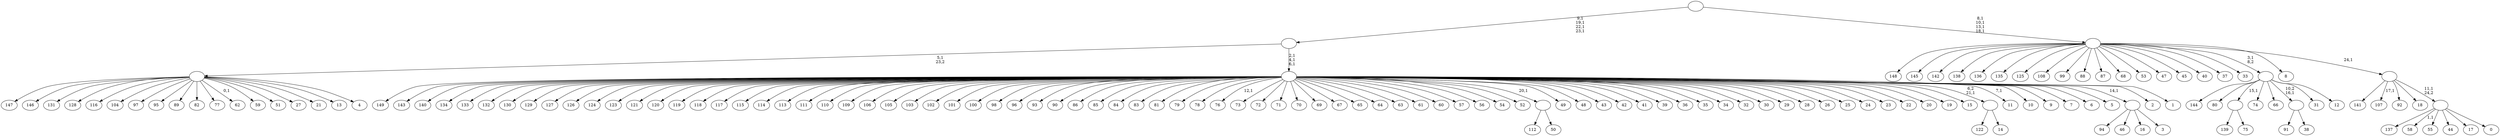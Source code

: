 digraph T {
	175 [label="149"]
	174 [label="148"]
	173 [label="147"]
	172 [label="146"]
	171 [label="145"]
	170 [label="144"]
	169 [label="143"]
	168 [label="142"]
	167 [label="141"]
	166 [label="140"]
	165 [label="139"]
	164 [label="138"]
	163 [label="137"]
	162 [label="136"]
	161 [label="135"]
	160 [label="134"]
	159 [label="133"]
	158 [label="132"]
	157 [label="131"]
	156 [label="130"]
	155 [label="129"]
	154 [label="128"]
	153 [label="127"]
	152 [label="126"]
	151 [label="125"]
	150 [label="124"]
	149 [label="123"]
	148 [label="122"]
	147 [label="121"]
	146 [label="120"]
	145 [label="119"]
	144 [label="118"]
	143 [label="117"]
	142 [label="116"]
	141 [label="115"]
	140 [label="114"]
	139 [label="113"]
	138 [label="112"]
	137 [label="111"]
	136 [label="110"]
	135 [label="109"]
	134 [label="108"]
	133 [label="107"]
	131 [label="106"]
	130 [label="105"]
	129 [label="104"]
	128 [label="103"]
	127 [label="102"]
	126 [label="101"]
	125 [label="100"]
	124 [label="99"]
	123 [label="98"]
	122 [label="97"]
	121 [label="96"]
	120 [label="95"]
	119 [label="94"]
	118 [label="93"]
	117 [label="92"]
	116 [label="91"]
	115 [label="90"]
	114 [label="89"]
	113 [label="88"]
	112 [label="87"]
	111 [label="86"]
	110 [label="85"]
	109 [label="84"]
	108 [label="83"]
	107 [label="82"]
	106 [label="81"]
	105 [label="80"]
	104 [label="79"]
	103 [label="78"]
	102 [label="77"]
	101 [label="76"]
	99 [label="75"]
	98 [label=""]
	97 [label="74"]
	96 [label="73"]
	95 [label="72"]
	94 [label="71"]
	93 [label="70"]
	92 [label="69"]
	91 [label="68"]
	90 [label="67"]
	89 [label="66"]
	88 [label="65"]
	87 [label="64"]
	86 [label="63"]
	85 [label="62"]
	83 [label="61"]
	82 [label="60"]
	81 [label="59"]
	80 [label="58"]
	78 [label="57"]
	77 [label="56"]
	76 [label="55"]
	75 [label="54"]
	74 [label="53"]
	73 [label="52"]
	72 [label="51"]
	71 [label="50"]
	70 [label=""]
	69 [label="49"]
	68 [label="48"]
	67 [label="47"]
	66 [label="46"]
	65 [label="45"]
	64 [label="44"]
	63 [label="43"]
	62 [label="42"]
	61 [label="41"]
	60 [label="40"]
	59 [label="39"]
	58 [label="38"]
	57 [label=""]
	56 [label="37"]
	55 [label="36"]
	54 [label="35"]
	53 [label="34"]
	52 [label="33"]
	51 [label="32"]
	50 [label="31"]
	49 [label="30"]
	48 [label="29"]
	47 [label="28"]
	46 [label="27"]
	45 [label="26"]
	44 [label="25"]
	43 [label="24"]
	42 [label="23"]
	41 [label="22"]
	40 [label="21"]
	39 [label="20"]
	38 [label="19"]
	37 [label="18"]
	36 [label="17"]
	35 [label="16"]
	34 [label="15"]
	33 [label="14"]
	32 [label=""]
	31 [label="13"]
	30 [label="12"]
	29 [label=""]
	28 [label="11"]
	26 [label="10"]
	25 [label="9"]
	24 [label="8"]
	23 [label="7"]
	22 [label="6"]
	21 [label="5"]
	20 [label="4"]
	19 [label=""]
	18 [label="3"]
	17 [label=""]
	16 [label="2"]
	15 [label="1"]
	14 [label=""]
	11 [label=""]
	7 [label="0"]
	6 [label=""]
	5 [label=""]
	4 [label=""]
	0 [label=""]
	98 -> 165 [label=""]
	98 -> 99 [label=""]
	70 -> 138 [label=""]
	70 -> 71 [label=""]
	57 -> 116 [label=""]
	57 -> 58 [label=""]
	32 -> 148 [label=""]
	32 -> 33 [label=""]
	29 -> 170 [label=""]
	29 -> 105 [label=""]
	29 -> 98 [label="15,1"]
	29 -> 97 [label=""]
	29 -> 89 [label=""]
	29 -> 57 [label="10,2\n16,1"]
	29 -> 50 [label=""]
	29 -> 30 [label=""]
	19 -> 85 [label="0,1"]
	19 -> 173 [label=""]
	19 -> 172 [label=""]
	19 -> 157 [label=""]
	19 -> 154 [label=""]
	19 -> 142 [label=""]
	19 -> 129 [label=""]
	19 -> 122 [label=""]
	19 -> 120 [label=""]
	19 -> 114 [label=""]
	19 -> 107 [label=""]
	19 -> 102 [label=""]
	19 -> 81 [label=""]
	19 -> 72 [label=""]
	19 -> 46 [label=""]
	19 -> 40 [label=""]
	19 -> 31 [label=""]
	19 -> 20 [label=""]
	17 -> 119 [label=""]
	17 -> 66 [label=""]
	17 -> 35 [label=""]
	17 -> 18 [label=""]
	14 -> 28 [label="7,1"]
	14 -> 101 [label="12,1"]
	14 -> 175 [label=""]
	14 -> 169 [label=""]
	14 -> 166 [label=""]
	14 -> 160 [label=""]
	14 -> 159 [label=""]
	14 -> 158 [label=""]
	14 -> 156 [label=""]
	14 -> 155 [label=""]
	14 -> 153 [label=""]
	14 -> 152 [label=""]
	14 -> 150 [label=""]
	14 -> 149 [label=""]
	14 -> 147 [label=""]
	14 -> 146 [label=""]
	14 -> 145 [label=""]
	14 -> 144 [label=""]
	14 -> 143 [label=""]
	14 -> 141 [label=""]
	14 -> 140 [label=""]
	14 -> 139 [label=""]
	14 -> 137 [label=""]
	14 -> 136 [label=""]
	14 -> 135 [label=""]
	14 -> 131 [label=""]
	14 -> 130 [label=""]
	14 -> 128 [label=""]
	14 -> 127 [label=""]
	14 -> 126 [label=""]
	14 -> 125 [label=""]
	14 -> 123 [label=""]
	14 -> 121 [label=""]
	14 -> 118 [label=""]
	14 -> 115 [label=""]
	14 -> 111 [label=""]
	14 -> 110 [label=""]
	14 -> 109 [label=""]
	14 -> 108 [label=""]
	14 -> 106 [label=""]
	14 -> 104 [label=""]
	14 -> 103 [label=""]
	14 -> 96 [label=""]
	14 -> 95 [label=""]
	14 -> 94 [label=""]
	14 -> 93 [label=""]
	14 -> 92 [label=""]
	14 -> 90 [label=""]
	14 -> 88 [label=""]
	14 -> 87 [label=""]
	14 -> 86 [label=""]
	14 -> 83 [label=""]
	14 -> 82 [label=""]
	14 -> 78 [label=""]
	14 -> 77 [label=""]
	14 -> 75 [label=""]
	14 -> 73 [label=""]
	14 -> 70 [label="20,1"]
	14 -> 69 [label=""]
	14 -> 68 [label=""]
	14 -> 63 [label=""]
	14 -> 62 [label=""]
	14 -> 61 [label=""]
	14 -> 59 [label=""]
	14 -> 55 [label=""]
	14 -> 54 [label=""]
	14 -> 53 [label=""]
	14 -> 51 [label=""]
	14 -> 49 [label=""]
	14 -> 48 [label=""]
	14 -> 47 [label=""]
	14 -> 45 [label=""]
	14 -> 44 [label=""]
	14 -> 43 [label=""]
	14 -> 42 [label=""]
	14 -> 41 [label=""]
	14 -> 39 [label=""]
	14 -> 38 [label=""]
	14 -> 34 [label=""]
	14 -> 32 [label="6,2\n21,1"]
	14 -> 26 [label=""]
	14 -> 25 [label=""]
	14 -> 23 [label=""]
	14 -> 22 [label=""]
	14 -> 21 [label=""]
	14 -> 17 [label="14,1"]
	14 -> 16 [label=""]
	14 -> 15 [label=""]
	11 -> 14 [label="2,1\n4,1\n6,1"]
	11 -> 19 [label="5,1\n23,2"]
	6 -> 80 [label="1,1"]
	6 -> 163 [label=""]
	6 -> 76 [label=""]
	6 -> 64 [label=""]
	6 -> 36 [label=""]
	6 -> 7 [label=""]
	5 -> 133 [label="17,1"]
	5 -> 167 [label=""]
	5 -> 117 [label=""]
	5 -> 37 [label=""]
	5 -> 6 [label="11,1\n24,2"]
	4 -> 174 [label=""]
	4 -> 171 [label=""]
	4 -> 168 [label=""]
	4 -> 164 [label=""]
	4 -> 162 [label=""]
	4 -> 161 [label=""]
	4 -> 151 [label=""]
	4 -> 134 [label=""]
	4 -> 124 [label=""]
	4 -> 113 [label=""]
	4 -> 112 [label=""]
	4 -> 91 [label=""]
	4 -> 74 [label=""]
	4 -> 67 [label=""]
	4 -> 65 [label=""]
	4 -> 60 [label=""]
	4 -> 56 [label=""]
	4 -> 52 [label=""]
	4 -> 29 [label="3,1\n8,2"]
	4 -> 24 [label=""]
	4 -> 5 [label="24,1"]
	0 -> 4 [label="8,1\n10,1\n13,1\n18,1"]
	0 -> 11 [label="9,1\n19,1\n22,1\n23,1"]
}
